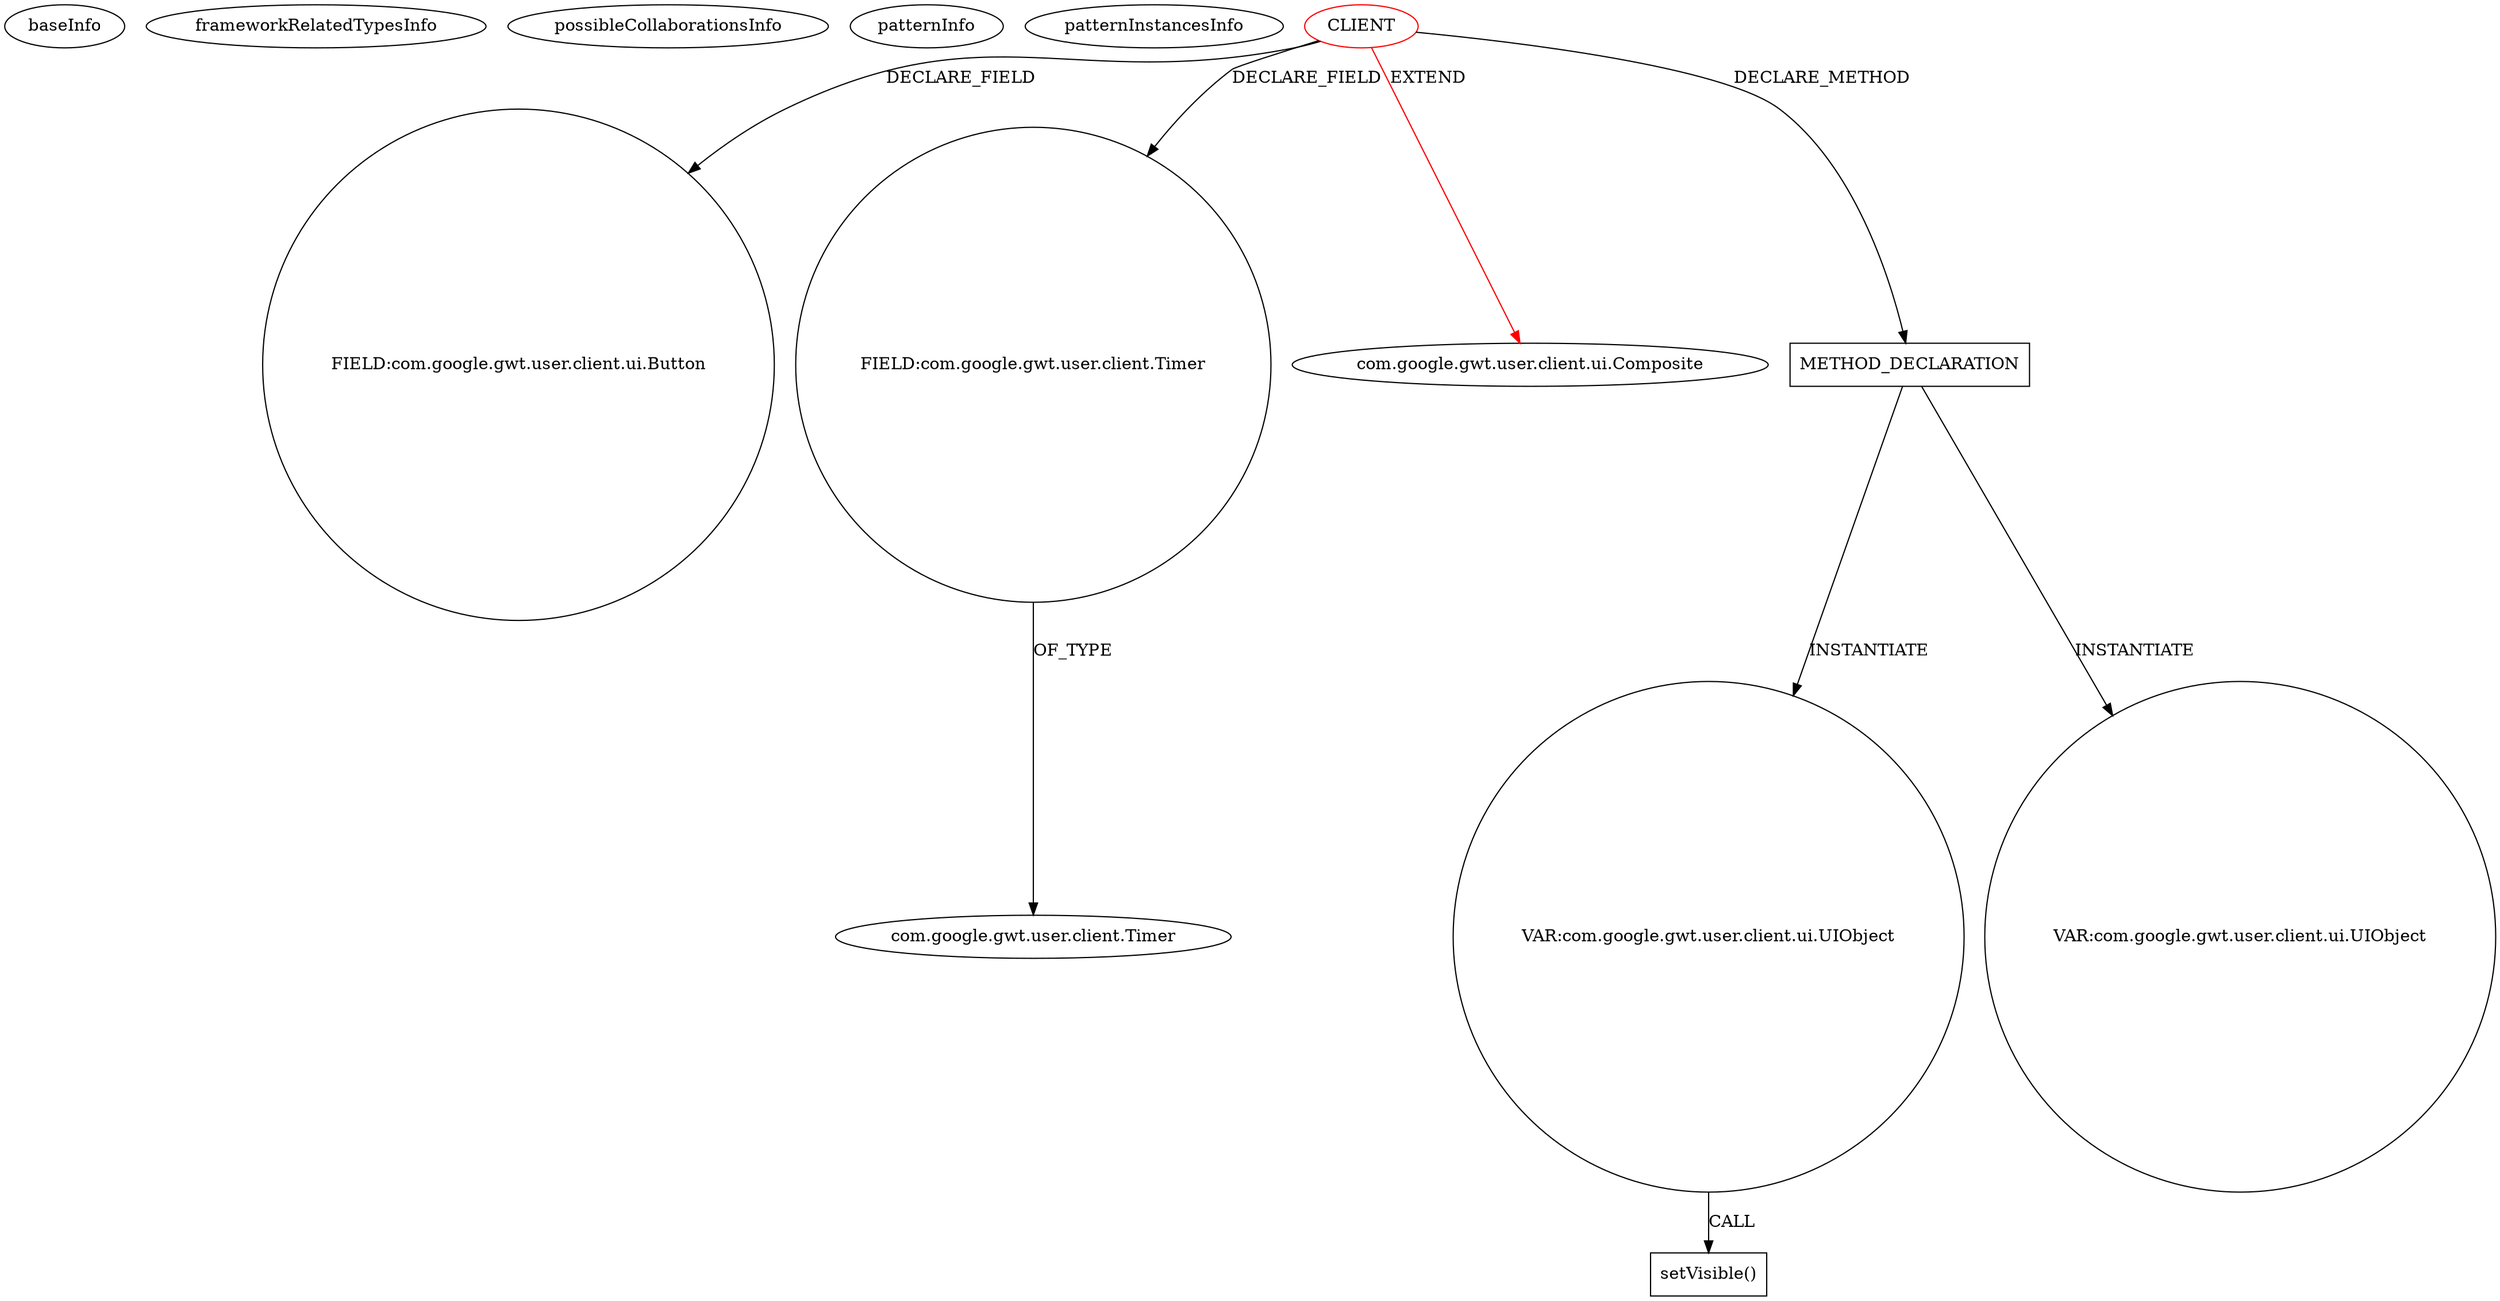 digraph {
baseInfo[graphId=183,category="pattern",isAnonymous=false,possibleRelation=false]
frameworkRelatedTypesInfo[0="com.google.gwt.user.client.ui.Composite"]
possibleCollaborationsInfo[]
patternInfo[frequency=2.0,patternRootClient=0]
patternInstancesInfo[0="WSDOT-WSDOT-Search-GWT~/WSDOT-WSDOT-Search-GWT/WSDOT-Search-GWT-master/src/gov/wa/wsdot/search/client/SearchWidget.java~SearchWidget~449",1="henrikerola-FaceLogin~/henrikerola-FaceLogin/FaceLogin-master/src/main/java/com/github/henrikerola/facelogin/client/LoginView.java~LoginView~1385"]
28[label="FIELD:com.google.gwt.user.client.ui.Button",vertexType="FIELD_DECLARATION",isFrameworkType=false,shape=circle]
0[label="CLIENT",vertexType="ROOT_CLIENT_CLASS_DECLARATION",isFrameworkType=false,color=red]
38[label="FIELD:com.google.gwt.user.client.Timer",vertexType="FIELD_DECLARATION",isFrameworkType=false,shape=circle]
1[label="com.google.gwt.user.client.ui.Composite",vertexType="FRAMEWORK_CLASS_TYPE",isFrameworkType=false]
39[label="com.google.gwt.user.client.Timer",vertexType="FRAMEWORK_CLASS_TYPE",isFrameworkType=false]
261[label="METHOD_DECLARATION",vertexType="CLIENT_METHOD_DECLARATION",isFrameworkType=false,shape=box]
280[label="VAR:com.google.gwt.user.client.ui.UIObject",vertexType="VARIABLE_EXPRESION",isFrameworkType=false,shape=circle]
283[label="VAR:com.google.gwt.user.client.ui.UIObject",vertexType="VARIABLE_EXPRESION",isFrameworkType=false,shape=circle]
281[label="setVisible()",vertexType="INSIDE_CALL",isFrameworkType=false,shape=box]
261->283[label="INSTANTIATE"]
0->38[label="DECLARE_FIELD"]
0->28[label="DECLARE_FIELD"]
280->281[label="CALL"]
0->1[label="EXTEND",color=red]
38->39[label="OF_TYPE"]
0->261[label="DECLARE_METHOD"]
261->280[label="INSTANTIATE"]
}

